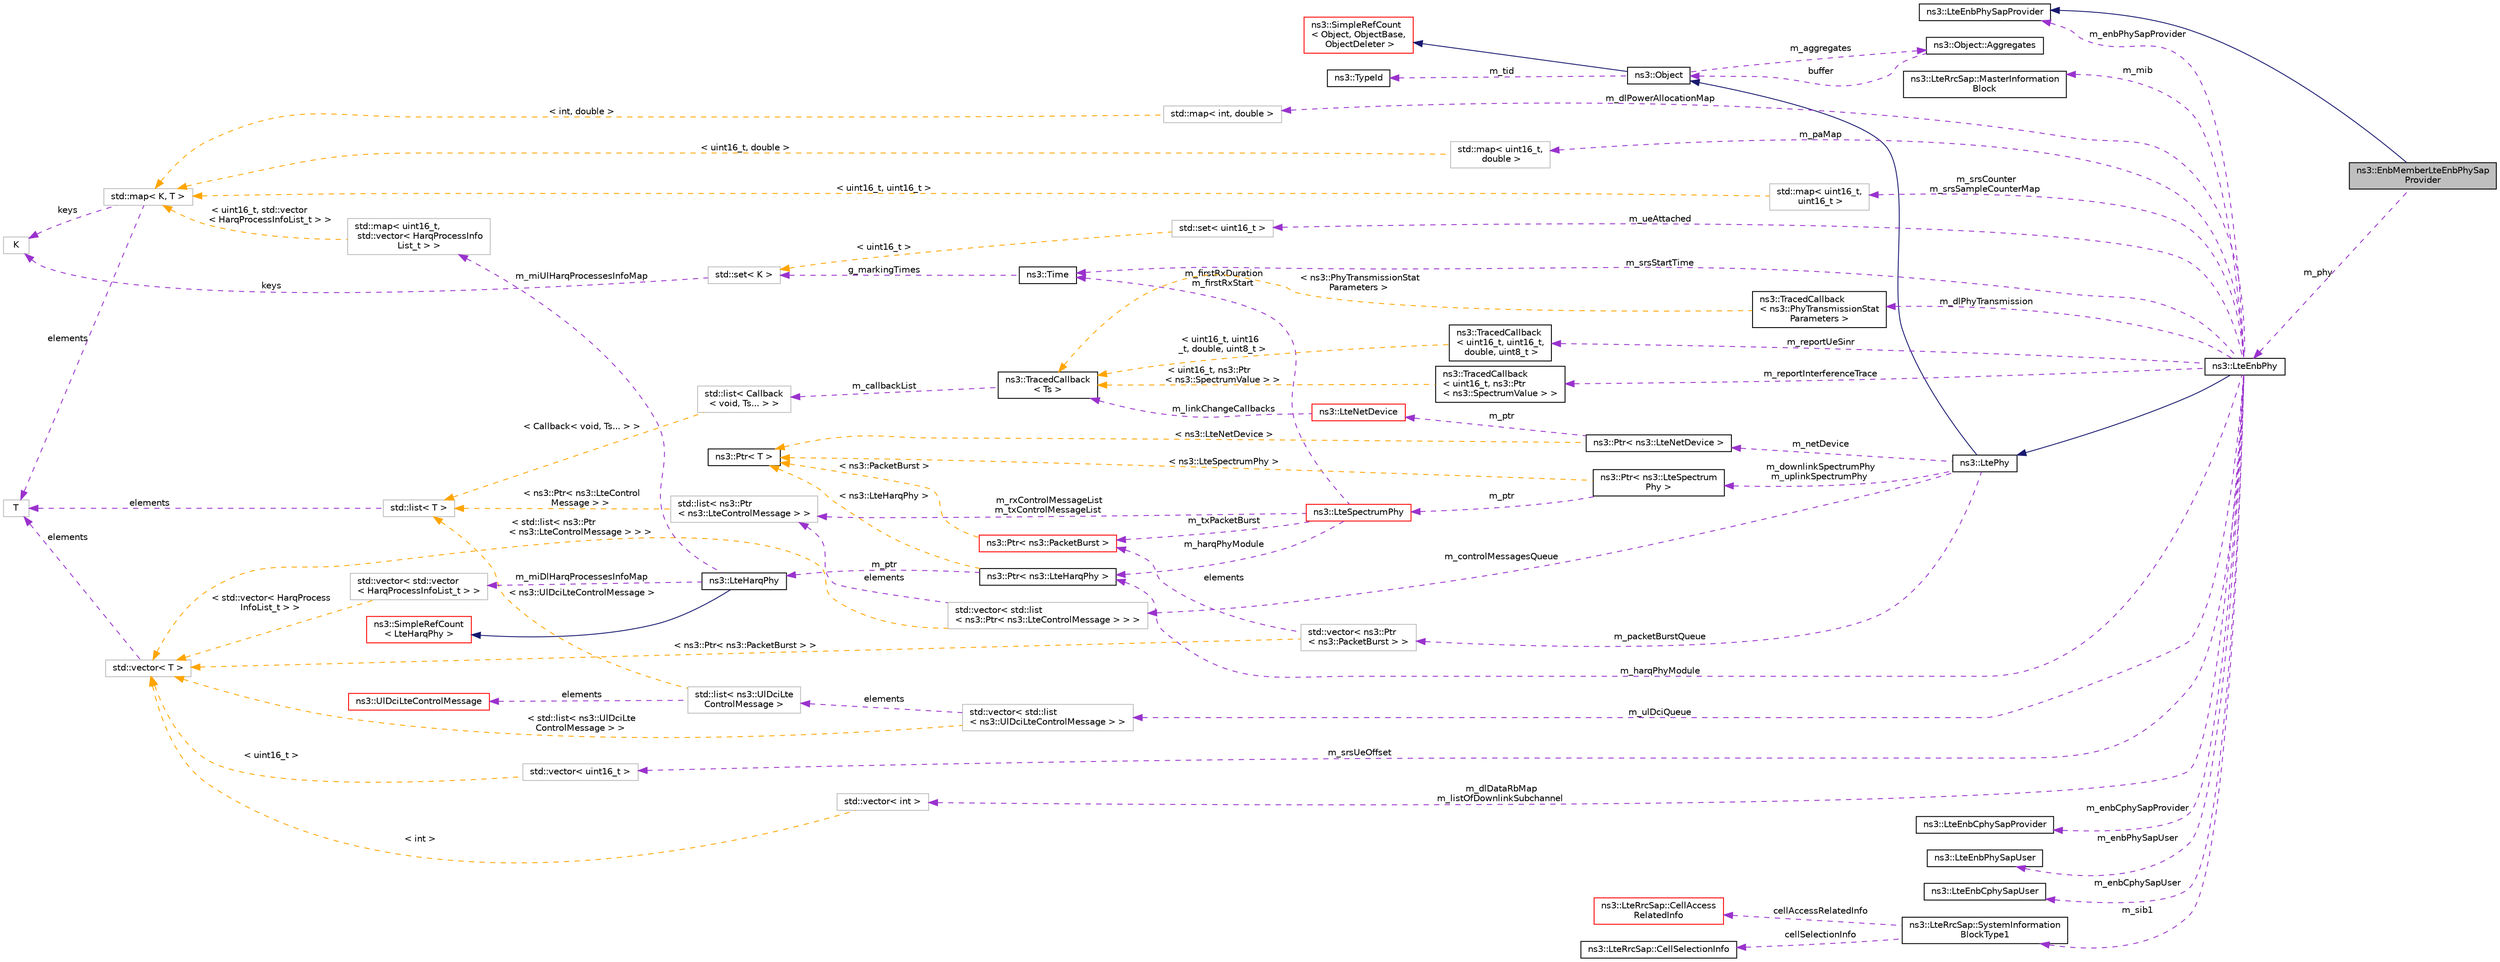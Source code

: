 digraph "ns3::EnbMemberLteEnbPhySapProvider"
{
 // LATEX_PDF_SIZE
  edge [fontname="Helvetica",fontsize="10",labelfontname="Helvetica",labelfontsize="10"];
  node [fontname="Helvetica",fontsize="10",shape=record];
  rankdir="LR";
  Node1 [label="ns3::EnbMemberLteEnbPhySap\lProvider",height=0.2,width=0.4,color="black", fillcolor="grey75", style="filled", fontcolor="black",tooltip=" "];
  Node2 -> Node1 [dir="back",color="midnightblue",fontsize="10",style="solid",fontname="Helvetica"];
  Node2 [label="ns3::LteEnbPhySapProvider",height=0.2,width=0.4,color="black", fillcolor="white", style="filled",URL="$classns3_1_1_lte_enb_phy_sap_provider.html",tooltip="Service Access Point (SAP) offered by the eNB-PHY to the eNB-MAC."];
  Node3 -> Node1 [dir="back",color="darkorchid3",fontsize="10",style="dashed",label=" m_phy" ,fontname="Helvetica"];
  Node3 [label="ns3::LteEnbPhy",height=0.2,width=0.4,color="black", fillcolor="white", style="filled",URL="$classns3_1_1_lte_enb_phy.html",tooltip="LteEnbPhy models the physical layer for the eNodeB."];
  Node4 -> Node3 [dir="back",color="midnightblue",fontsize="10",style="solid",fontname="Helvetica"];
  Node4 [label="ns3::LtePhy",height=0.2,width=0.4,color="black", fillcolor="white", style="filled",URL="$classns3_1_1_lte_phy.html",tooltip="The LtePhy models the physical layer of LTE."];
  Node5 -> Node4 [dir="back",color="midnightblue",fontsize="10",style="solid",fontname="Helvetica"];
  Node5 [label="ns3::Object",height=0.2,width=0.4,color="black", fillcolor="white", style="filled",URL="$classns3_1_1_object.html",tooltip="A base class which provides memory management and object aggregation."];
  Node6 -> Node5 [dir="back",color="midnightblue",fontsize="10",style="solid",fontname="Helvetica"];
  Node6 [label="ns3::SimpleRefCount\l\< Object, ObjectBase,\l ObjectDeleter \>",height=0.2,width=0.4,color="red", fillcolor="white", style="filled",URL="$classns3_1_1_simple_ref_count.html",tooltip=" "];
  Node10 -> Node5 [dir="back",color="darkorchid3",fontsize="10",style="dashed",label=" m_tid" ,fontname="Helvetica"];
  Node10 [label="ns3::TypeId",height=0.2,width=0.4,color="black", fillcolor="white", style="filled",URL="$classns3_1_1_type_id.html",tooltip="a unique identifier for an interface."];
  Node11 -> Node5 [dir="back",color="darkorchid3",fontsize="10",style="dashed",label=" m_aggregates" ,fontname="Helvetica"];
  Node11 [label="ns3::Object::Aggregates",height=0.2,width=0.4,color="black", fillcolor="white", style="filled",URL="$structns3_1_1_object_1_1_aggregates.html",tooltip="The list of Objects aggregated to this one."];
  Node5 -> Node11 [dir="back",color="darkorchid3",fontsize="10",style="dashed",label=" buffer" ,fontname="Helvetica"];
  Node12 -> Node4 [dir="back",color="darkorchid3",fontsize="10",style="dashed",label=" m_downlinkSpectrumPhy\nm_uplinkSpectrumPhy" ,fontname="Helvetica"];
  Node12 [label="ns3::Ptr\< ns3::LteSpectrum\lPhy \>",height=0.2,width=0.4,color="black", fillcolor="white", style="filled",URL="$classns3_1_1_ptr.html",tooltip=" "];
  Node13 -> Node12 [dir="back",color="darkorchid3",fontsize="10",style="dashed",label=" m_ptr" ,fontname="Helvetica"];
  Node13 [label="ns3::LteSpectrumPhy",height=0.2,width=0.4,color="red", fillcolor="white", style="filled",URL="$classns3_1_1_lte_spectrum_phy.html",tooltip="The LteSpectrumPhy models the physical layer of LTE."];
  Node79 -> Node13 [dir="back",color="darkorchid3",fontsize="10",style="dashed",label=" m_firstRxDuration\nm_firstRxStart" ,fontname="Helvetica"];
  Node79 [label="ns3::Time",height=0.2,width=0.4,color="black", fillcolor="white", style="filled",URL="$classns3_1_1_time.html",tooltip="Simulation virtual time values and global simulation resolution."];
  Node80 -> Node79 [dir="back",color="darkorchid3",fontsize="10",style="dashed",label=" g_markingTimes" ,fontname="Helvetica"];
  Node80 [label="std::set\< K \>",height=0.2,width=0.4,color="grey75", fillcolor="white", style="filled",tooltip=" "];
  Node48 -> Node80 [dir="back",color="darkorchid3",fontsize="10",style="dashed",label=" keys" ,fontname="Helvetica"];
  Node48 [label="K",height=0.2,width=0.4,color="grey75", fillcolor="white", style="filled",tooltip=" "];
  Node82 -> Node13 [dir="back",color="darkorchid3",fontsize="10",style="dashed",label=" m_rxControlMessageList\nm_txControlMessageList" ,fontname="Helvetica"];
  Node82 [label="std::list\< ns3::Ptr\l\< ns3::LteControlMessage \> \>",height=0.2,width=0.4,color="grey75", fillcolor="white", style="filled",tooltip=" "];
  Node25 -> Node82 [dir="back",color="orange",fontsize="10",style="dashed",label=" \< ns3::Ptr\< ns3::LteControl\lMessage \> \>" ,fontname="Helvetica"];
  Node25 [label="std::list\< T \>",height=0.2,width=0.4,color="grey75", fillcolor="white", style="filled",tooltip=" "];
  Node26 -> Node25 [dir="back",color="darkorchid3",fontsize="10",style="dashed",label=" elements" ,fontname="Helvetica"];
  Node26 [label="T",height=0.2,width=0.4,color="grey75", fillcolor="white", style="filled",tooltip=" "];
  Node109 -> Node13 [dir="back",color="darkorchid3",fontsize="10",style="dashed",label=" m_harqPhyModule" ,fontname="Helvetica"];
  Node109 [label="ns3::Ptr\< ns3::LteHarqPhy \>",height=0.2,width=0.4,color="black", fillcolor="white", style="filled",URL="$classns3_1_1_ptr.html",tooltip=" "];
  Node110 -> Node109 [dir="back",color="darkorchid3",fontsize="10",style="dashed",label=" m_ptr" ,fontname="Helvetica"];
  Node110 [label="ns3::LteHarqPhy",height=0.2,width=0.4,color="black", fillcolor="white", style="filled",URL="$classns3_1_1_lte_harq_phy.html",tooltip="The LteHarqPhy class implements the HARQ functionalities related to PHY layer (i.e...."];
  Node111 -> Node110 [dir="back",color="midnightblue",fontsize="10",style="solid",fontname="Helvetica"];
  Node111 [label="ns3::SimpleRefCount\l\< LteHarqPhy \>",height=0.2,width=0.4,color="red", fillcolor="white", style="filled",URL="$classns3_1_1_simple_ref_count.html",tooltip=" "];
  Node112 -> Node110 [dir="back",color="darkorchid3",fontsize="10",style="dashed",label=" m_miDlHarqProcessesInfoMap" ,fontname="Helvetica"];
  Node112 [label="std::vector\< std::vector\l\< HarqProcessInfoList_t \> \>",height=0.2,width=0.4,color="grey75", fillcolor="white", style="filled",tooltip=" "];
  Node46 -> Node112 [dir="back",color="orange",fontsize="10",style="dashed",label=" \< std::vector\< HarqProcess\lInfoList_t \> \>" ,fontname="Helvetica"];
  Node46 [label="std::vector\< T \>",height=0.2,width=0.4,color="grey75", fillcolor="white", style="filled",tooltip=" "];
  Node26 -> Node46 [dir="back",color="darkorchid3",fontsize="10",style="dashed",label=" elements" ,fontname="Helvetica"];
  Node113 -> Node110 [dir="back",color="darkorchid3",fontsize="10",style="dashed",label=" m_miUlHarqProcessesInfoMap" ,fontname="Helvetica"];
  Node113 [label="std::map\< uint16_t,\l std::vector\< HarqProcessInfo\lList_t \> \>",height=0.2,width=0.4,color="grey75", fillcolor="white", style="filled",tooltip=" "];
  Node47 -> Node113 [dir="back",color="orange",fontsize="10",style="dashed",label=" \< uint16_t, std::vector\l\< HarqProcessInfoList_t \> \>" ,fontname="Helvetica"];
  Node47 [label="std::map\< K, T \>",height=0.2,width=0.4,color="grey75", fillcolor="white", style="filled",tooltip=" "];
  Node48 -> Node47 [dir="back",color="darkorchid3",fontsize="10",style="dashed",label=" keys" ,fontname="Helvetica"];
  Node26 -> Node47 [dir="back",color="darkorchid3",fontsize="10",style="dashed",label=" elements" ,fontname="Helvetica"];
  Node23 -> Node109 [dir="back",color="orange",fontsize="10",style="dashed",label=" \< ns3::LteHarqPhy \>" ,fontname="Helvetica"];
  Node23 [label="ns3::Ptr\< T \>",height=0.2,width=0.4,color="black", fillcolor="white", style="filled",URL="$classns3_1_1_ptr.html",tooltip="Smart pointer class similar to boost::intrusive_ptr."];
  Node53 -> Node13 [dir="back",color="darkorchid3",fontsize="10",style="dashed",label=" m_txPacketBurst" ,fontname="Helvetica"];
  Node53 [label="ns3::Ptr\< ns3::PacketBurst \>",height=0.2,width=0.4,color="red", fillcolor="white", style="filled",URL="$classns3_1_1_ptr.html",tooltip=" "];
  Node23 -> Node53 [dir="back",color="orange",fontsize="10",style="dashed",label=" \< ns3::PacketBurst \>" ,fontname="Helvetica"];
  Node23 -> Node12 [dir="back",color="orange",fontsize="10",style="dashed",label=" \< ns3::LteSpectrumPhy \>" ,fontname="Helvetica"];
  Node119 -> Node4 [dir="back",color="darkorchid3",fontsize="10",style="dashed",label=" m_netDevice" ,fontname="Helvetica"];
  Node119 [label="ns3::Ptr\< ns3::LteNetDevice \>",height=0.2,width=0.4,color="black", fillcolor="white", style="filled",URL="$classns3_1_1_ptr.html",tooltip=" "];
  Node120 -> Node119 [dir="back",color="darkorchid3",fontsize="10",style="dashed",label=" m_ptr" ,fontname="Helvetica"];
  Node120 [label="ns3::LteNetDevice",height=0.2,width=0.4,color="red", fillcolor="white", style="filled",URL="$classns3_1_1_lte_net_device.html",tooltip="LteNetDevice provides basic implementation for all LTE network devices."];
  Node16 -> Node120 [dir="back",color="darkorchid3",fontsize="10",style="dashed",label=" m_linkChangeCallbacks" ,fontname="Helvetica"];
  Node16 [label="ns3::TracedCallback\l\< Ts \>",height=0.2,width=0.4,color="black", fillcolor="white", style="filled",URL="$classns3_1_1_traced_callback.html",tooltip="Forward calls to a chain of Callback."];
  Node17 -> Node16 [dir="back",color="darkorchid3",fontsize="10",style="dashed",label=" m_callbackList" ,fontname="Helvetica"];
  Node17 [label="std::list\< Callback\l\< void, Ts... \> \>",height=0.2,width=0.4,color="grey75", fillcolor="white", style="filled",tooltip=" "];
  Node25 -> Node17 [dir="back",color="orange",fontsize="10",style="dashed",label=" \< Callback\< void, Ts... \> \>" ,fontname="Helvetica"];
  Node23 -> Node119 [dir="back",color="orange",fontsize="10",style="dashed",label=" \< ns3::LteNetDevice \>" ,fontname="Helvetica"];
  Node142 -> Node4 [dir="back",color="darkorchid3",fontsize="10",style="dashed",label=" m_packetBurstQueue" ,fontname="Helvetica"];
  Node142 [label="std::vector\< ns3::Ptr\l\< ns3::PacketBurst \> \>",height=0.2,width=0.4,color="grey75", fillcolor="white", style="filled",tooltip=" "];
  Node53 -> Node142 [dir="back",color="darkorchid3",fontsize="10",style="dashed",label=" elements" ,fontname="Helvetica"];
  Node46 -> Node142 [dir="back",color="orange",fontsize="10",style="dashed",label=" \< ns3::Ptr\< ns3::PacketBurst \> \>" ,fontname="Helvetica"];
  Node143 -> Node4 [dir="back",color="darkorchid3",fontsize="10",style="dashed",label=" m_controlMessagesQueue" ,fontname="Helvetica"];
  Node143 [label="std::vector\< std::list\l\< ns3::Ptr\< ns3::LteControlMessage \> \> \>",height=0.2,width=0.4,color="grey75", fillcolor="white", style="filled",tooltip=" "];
  Node82 -> Node143 [dir="back",color="darkorchid3",fontsize="10",style="dashed",label=" elements" ,fontname="Helvetica"];
  Node46 -> Node143 [dir="back",color="orange",fontsize="10",style="dashed",label=" \< std::list\< ns3::Ptr\l\< ns3::LteControlMessage \> \> \>" ,fontname="Helvetica"];
  Node144 -> Node3 [dir="back",color="darkorchid3",fontsize="10",style="dashed",label=" m_srsUeOffset" ,fontname="Helvetica"];
  Node144 [label="std::vector\< uint16_t \>",height=0.2,width=0.4,color="grey75", fillcolor="white", style="filled",tooltip=" "];
  Node46 -> Node144 [dir="back",color="orange",fontsize="10",style="dashed",label=" \< uint16_t \>" ,fontname="Helvetica"];
  Node145 -> Node3 [dir="back",color="darkorchid3",fontsize="10",style="dashed",label=" m_enbCphySapProvider" ,fontname="Helvetica"];
  Node145 [label="ns3::LteEnbCphySapProvider",height=0.2,width=0.4,color="black", fillcolor="white", style="filled",URL="$classns3_1_1_lte_enb_cphy_sap_provider.html",tooltip="Service Access Point (SAP) offered by the UE PHY to the UE RRC for control purposes."];
  Node146 -> Node3 [dir="back",color="darkorchid3",fontsize="10",style="dashed",label=" m_enbPhySapUser" ,fontname="Helvetica"];
  Node146 [label="ns3::LteEnbPhySapUser",height=0.2,width=0.4,color="black", fillcolor="white", style="filled",URL="$classns3_1_1_lte_enb_phy_sap_user.html",tooltip="Service Access Point (SAP) offered by the eNB-PHY to the eNB-MAC."];
  Node147 -> Node3 [dir="back",color="darkorchid3",fontsize="10",style="dashed",label=" m_enbCphySapUser" ,fontname="Helvetica"];
  Node147 [label="ns3::LteEnbCphySapUser",height=0.2,width=0.4,color="black", fillcolor="white", style="filled",URL="$classns3_1_1_lte_enb_cphy_sap_user.html",tooltip="Service Access Point (SAP) offered by the UE PHY to the UE RRC for control purposes."];
  Node79 -> Node3 [dir="back",color="darkorchid3",fontsize="10",style="dashed",label=" m_srsStartTime" ,fontname="Helvetica"];
  Node148 -> Node3 [dir="back",color="darkorchid3",fontsize="10",style="dashed",label=" m_reportInterferenceTrace" ,fontname="Helvetica"];
  Node148 [label="ns3::TracedCallback\l\< uint16_t, ns3::Ptr\l\< ns3::SpectrumValue \> \>",height=0.2,width=0.4,color="black", fillcolor="white", style="filled",URL="$classns3_1_1_traced_callback.html",tooltip=" "];
  Node16 -> Node148 [dir="back",color="orange",fontsize="10",style="dashed",label=" \< uint16_t, ns3::Ptr\l\< ns3::SpectrumValue \> \>" ,fontname="Helvetica"];
  Node149 -> Node3 [dir="back",color="darkorchid3",fontsize="10",style="dashed",label=" m_dlPowerAllocationMap" ,fontname="Helvetica"];
  Node149 [label="std::map\< int, double \>",height=0.2,width=0.4,color="grey75", fillcolor="white", style="filled",tooltip=" "];
  Node47 -> Node149 [dir="back",color="orange",fontsize="10",style="dashed",label=" \< int, double \>" ,fontname="Helvetica"];
  Node150 -> Node3 [dir="back",color="darkorchid3",fontsize="10",style="dashed",label=" m_ulDciQueue" ,fontname="Helvetica"];
  Node150 [label="std::vector\< std::list\l\< ns3::UlDciLteControlMessage \> \>",height=0.2,width=0.4,color="grey75", fillcolor="white", style="filled",tooltip=" "];
  Node151 -> Node150 [dir="back",color="darkorchid3",fontsize="10",style="dashed",label=" elements" ,fontname="Helvetica"];
  Node151 [label="std::list\< ns3::UlDciLte\lControlMessage \>",height=0.2,width=0.4,color="grey75", fillcolor="white", style="filled",tooltip=" "];
  Node152 -> Node151 [dir="back",color="darkorchid3",fontsize="10",style="dashed",label=" elements" ,fontname="Helvetica"];
  Node152 [label="ns3::UlDciLteControlMessage",height=0.2,width=0.4,color="red", fillcolor="white", style="filled",URL="$classns3_1_1_ul_dci_lte_control_message.html",tooltip="The Uplink Data Control Indicator messages defines the RB allocation for the users in the uplink."];
  Node25 -> Node151 [dir="back",color="orange",fontsize="10",style="dashed",label=" \< ns3::UlDciLteControlMessage \>" ,fontname="Helvetica"];
  Node46 -> Node150 [dir="back",color="orange",fontsize="10",style="dashed",label=" \< std::list\< ns3::UlDciLte\lControlMessage \> \>" ,fontname="Helvetica"];
  Node45 -> Node3 [dir="back",color="darkorchid3",fontsize="10",style="dashed",label=" m_dlDataRbMap\nm_listOfDownlinkSubchannel" ,fontname="Helvetica"];
  Node45 [label="std::vector\< int \>",height=0.2,width=0.4,color="grey75", fillcolor="white", style="filled",tooltip=" "];
  Node46 -> Node45 [dir="back",color="orange",fontsize="10",style="dashed",label=" \< int \>" ,fontname="Helvetica"];
  Node154 -> Node3 [dir="back",color="darkorchid3",fontsize="10",style="dashed",label=" m_dlPhyTransmission" ,fontname="Helvetica"];
  Node154 [label="ns3::TracedCallback\l\< ns3::PhyTransmissionStat\lParameters \>",height=0.2,width=0.4,color="black", fillcolor="white", style="filled",URL="$classns3_1_1_traced_callback.html",tooltip=" "];
  Node16 -> Node154 [dir="back",color="orange",fontsize="10",style="dashed",label=" \< ns3::PhyTransmissionStat\lParameters \>" ,fontname="Helvetica"];
  Node109 -> Node3 [dir="back",color="darkorchid3",fontsize="10",style="dashed",label=" m_harqPhyModule" ,fontname="Helvetica"];
  Node155 -> Node3 [dir="back",color="darkorchid3",fontsize="10",style="dashed",label=" m_sib1" ,fontname="Helvetica"];
  Node155 [label="ns3::LteRrcSap::SystemInformation\lBlockType1",height=0.2,width=0.4,color="black", fillcolor="white", style="filled",URL="$structns3_1_1_lte_rrc_sap_1_1_system_information_block_type1.html",tooltip="SystemInformationBlockType1 structure."];
  Node156 -> Node155 [dir="back",color="darkorchid3",fontsize="10",style="dashed",label=" cellSelectionInfo" ,fontname="Helvetica"];
  Node156 [label="ns3::LteRrcSap::CellSelectionInfo",height=0.2,width=0.4,color="black", fillcolor="white", style="filled",URL="$structns3_1_1_lte_rrc_sap_1_1_cell_selection_info.html",tooltip="CellSelectionInfo structure."];
  Node157 -> Node155 [dir="back",color="darkorchid3",fontsize="10",style="dashed",label=" cellAccessRelatedInfo" ,fontname="Helvetica"];
  Node157 [label="ns3::LteRrcSap::CellAccess\lRelatedInfo",height=0.2,width=0.4,color="red", fillcolor="white", style="filled",URL="$structns3_1_1_lte_rrc_sap_1_1_cell_access_related_info.html",tooltip="CellAccessRelatedInfo structure."];
  Node159 -> Node3 [dir="back",color="darkorchid3",fontsize="10",style="dashed",label=" m_paMap" ,fontname="Helvetica"];
  Node159 [label="std::map\< uint16_t,\l double \>",height=0.2,width=0.4,color="grey75", fillcolor="white", style="filled",tooltip=" "];
  Node47 -> Node159 [dir="back",color="orange",fontsize="10",style="dashed",label=" \< uint16_t, double \>" ,fontname="Helvetica"];
  Node160 -> Node3 [dir="back",color="darkorchid3",fontsize="10",style="dashed",label=" m_reportUeSinr" ,fontname="Helvetica"];
  Node160 [label="ns3::TracedCallback\l\< uint16_t, uint16_t,\l double, uint8_t \>",height=0.2,width=0.4,color="black", fillcolor="white", style="filled",URL="$classns3_1_1_traced_callback.html",tooltip=" "];
  Node16 -> Node160 [dir="back",color="orange",fontsize="10",style="dashed",label=" \< uint16_t, uint16\l_t, double, uint8_t \>" ,fontname="Helvetica"];
  Node161 -> Node3 [dir="back",color="darkorchid3",fontsize="10",style="dashed",label=" m_srsCounter\nm_srsSampleCounterMap" ,fontname="Helvetica"];
  Node161 [label="std::map\< uint16_t,\l uint16_t \>",height=0.2,width=0.4,color="grey75", fillcolor="white", style="filled",tooltip=" "];
  Node47 -> Node161 [dir="back",color="orange",fontsize="10",style="dashed",label=" \< uint16_t, uint16_t \>" ,fontname="Helvetica"];
  Node162 -> Node3 [dir="back",color="darkorchid3",fontsize="10",style="dashed",label=" m_mib" ,fontname="Helvetica"];
  Node162 [label="ns3::LteRrcSap::MasterInformation\lBlock",height=0.2,width=0.4,color="black", fillcolor="white", style="filled",URL="$structns3_1_1_lte_rrc_sap_1_1_master_information_block.html",tooltip="MasterInformationBlock structure."];
  Node163 -> Node3 [dir="back",color="darkorchid3",fontsize="10",style="dashed",label=" m_ueAttached" ,fontname="Helvetica"];
  Node163 [label="std::set\< uint16_t \>",height=0.2,width=0.4,color="grey75", fillcolor="white", style="filled",tooltip=" "];
  Node80 -> Node163 [dir="back",color="orange",fontsize="10",style="dashed",label=" \< uint16_t \>" ,fontname="Helvetica"];
  Node2 -> Node3 [dir="back",color="darkorchid3",fontsize="10",style="dashed",label=" m_enbPhySapProvider" ,fontname="Helvetica"];
}
